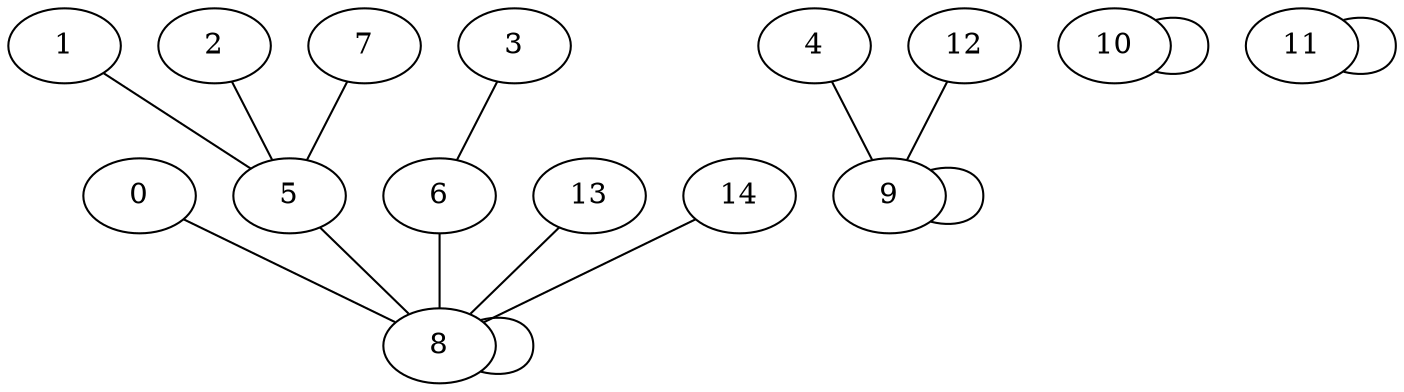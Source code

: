 graph {
	 0 -- 8;
	 1 -- 5;
	 2 -- 5;
	 3 -- 6;
	 4 -- 9;
	 5 -- 8;
	 6 -- 8;
	 7 -- 5;
	 8 -- 8;
	 9 -- 9;
	 10 -- 10;
	 11 -- 11;
	 12 -- 9;
	 13 -- 8;
	 14 -- 8;
}
